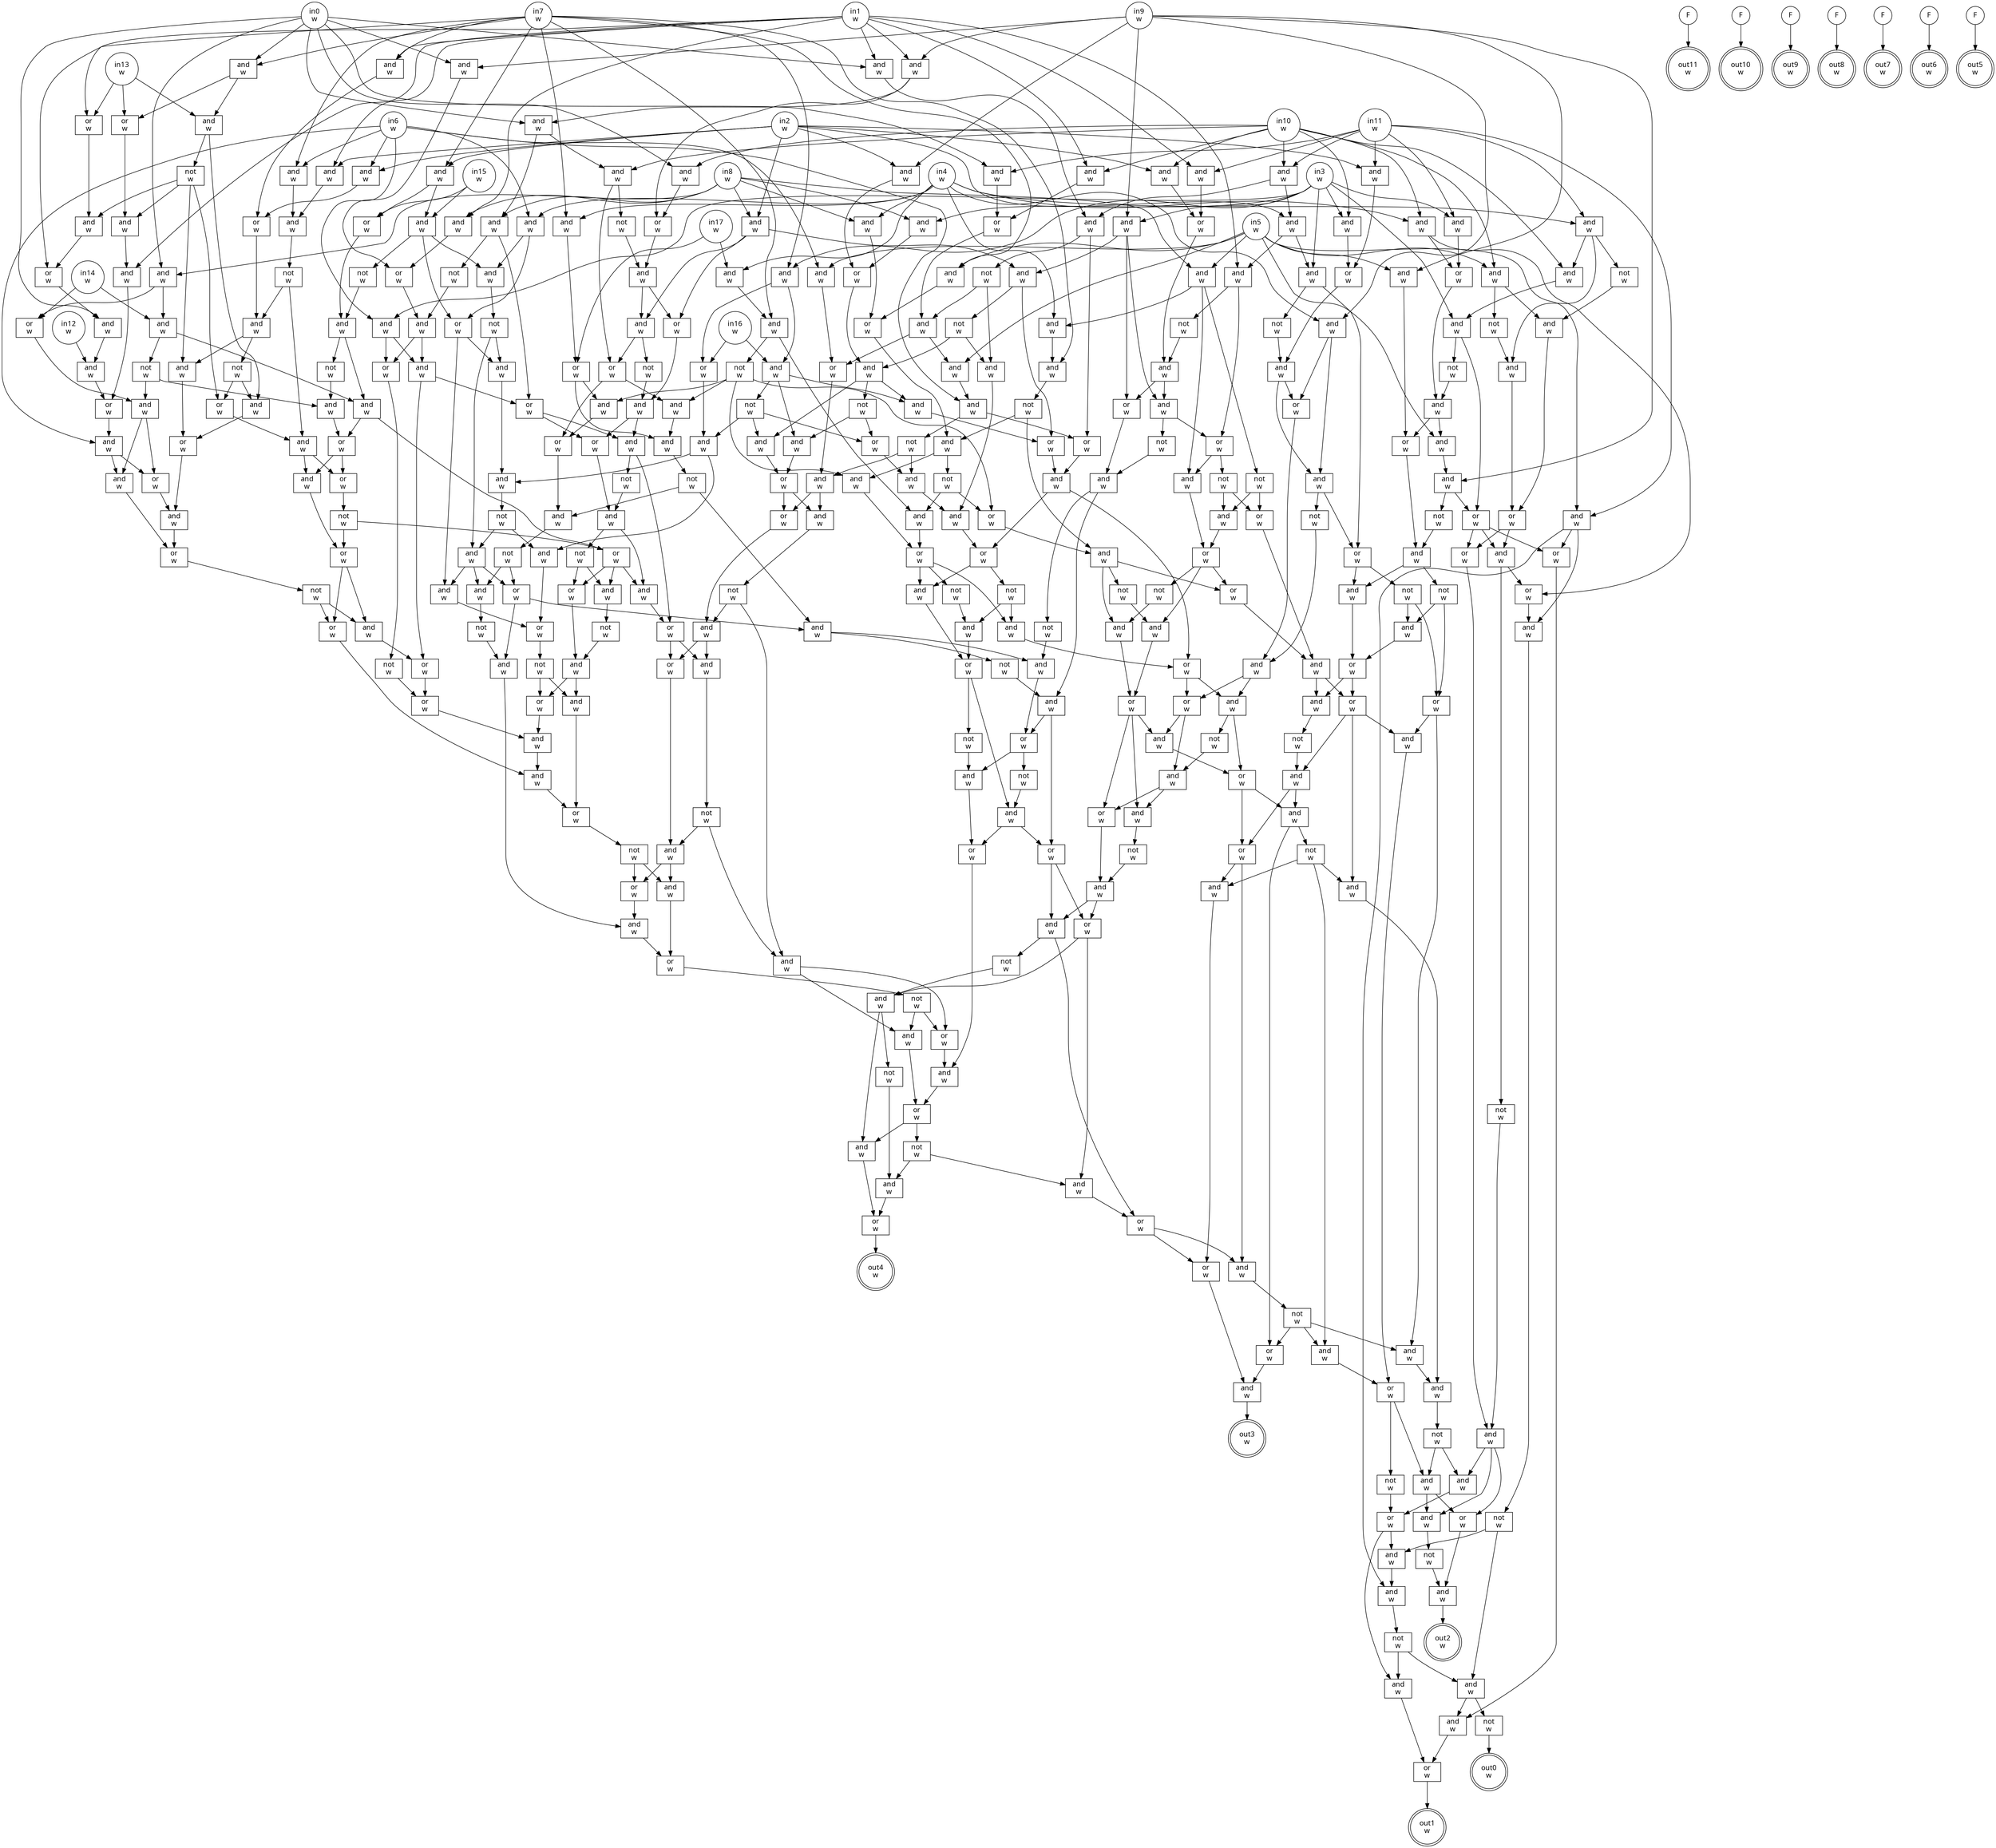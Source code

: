digraph circuit{
	node [style = filled, fillcolor = white,shape=rect, fontname=geneva]
	g0 [label="in0\nw",shape=circle,fillcolor=white]
	g1 [label="in1\nw",shape=circle,fillcolor=white]
	g2 [label="in2\nw",shape=circle,fillcolor=white]
	g3 [label="in3\nw",shape=circle,fillcolor=white]
	g4 [label="in4\nw",shape=circle,fillcolor=white]
	g5 [label="in5\nw",shape=circle,fillcolor=white]
	g6 [label="in6\nw",shape=circle,fillcolor=white]
	g7 [label="in7\nw",shape=circle,fillcolor=white]
	g8 [label="in8\nw",shape=circle,fillcolor=white]
	g9 [label="in9\nw",shape=circle,fillcolor=white]
	g10 [label="in10\nw",shape=circle,fillcolor=white]
	g11 [label="in11\nw",shape=circle,fillcolor=white]
	g12 [label="in12\nw",shape=circle,fillcolor=white]
	g13 [label="in13\nw",shape=circle,fillcolor=white]
	g14 [label="in14\nw",shape=circle,fillcolor=white]
	g15 [label="in15\nw",shape=circle,fillcolor=white]
	g16 [label="in16\nw",shape=circle,fillcolor=white]
	g17 [label="in17\nw",shape=circle,fillcolor=white]
	g18 [label="F",shape=circle,fillcolor=white]
	g19 [label="F",shape=circle,fillcolor=white]
	g20 [label="F",shape=circle,fillcolor=white]
	g21 [label="F",shape=circle,fillcolor=white]
	g22 [label="F",shape=circle,fillcolor=white]
	g23 [label="F",shape=circle,fillcolor=white]
	g24 [label="F",shape=circle,fillcolor=white]
	g25 [label="and\nw",fillcolor=white]
	g26 [label="or\nw",fillcolor=white]
	g27 [label="and\nw",fillcolor=white]
	g28 [label="and\nw",fillcolor=white]
	g29 [label="and\nw",fillcolor=white]
	g30 [label="not\nw",fillcolor=white]
	g31 [label="and\nw",fillcolor=white]
	g32 [label="and\nw",fillcolor=white]
	g33 [label="and\nw",fillcolor=white]
	g34 [label="not\nw",fillcolor=white]
	g35 [label="and\nw",fillcolor=white]
	g36 [label="and\nw",fillcolor=white]
	g37 [label="and\nw",fillcolor=white]
	g38 [label="not\nw",fillcolor=white]
	g39 [label="and\nw",fillcolor=white]
	g40 [label="or\nw",fillcolor=white]
	g41 [label="and\nw",fillcolor=white]
	g42 [label="and\nw",fillcolor=white]
	g43 [label="and\nw",fillcolor=white]
	g44 [label="or\nw",fillcolor=white]
	g45 [label="and\nw",fillcolor=white]
	g46 [label="and\nw",fillcolor=white]
	g47 [label="not\nw",fillcolor=white]
	g48 [label="and\nw",fillcolor=white]
	g49 [label="and\nw",fillcolor=white]
	g50 [label="not\nw",fillcolor=white]
	g51 [label="and\nw",fillcolor=white]
	g52 [label="or\nw",fillcolor=white]
	g53 [label="not\nw",fillcolor=white]
	g54 [label="or\nw",fillcolor=white]
	g55 [label="and\nw",fillcolor=white]
	g56 [label="not\nw",fillcolor=white]
	g57 [label="and\nw",fillcolor=white]
	g58 [label="and\nw",fillcolor=white]
	g59 [label="and\nw",fillcolor=white]
	g60 [label="and\nw",fillcolor=white]
	g61 [label="and\nw",fillcolor=white]
	g62 [label="not\nw",fillcolor=white]
	g63 [label="and\nw",fillcolor=white]
	g64 [label="or\nw",fillcolor=white]
	g65 [label="and\nw",fillcolor=white]
	g66 [label="and\nw",fillcolor=white]
	g67 [label="not\nw",fillcolor=white]
	g68 [label="or\nw",fillcolor=white]
	g69 [label="and\nw",fillcolor=white]
	g70 [label="and\nw",fillcolor=white]
	g71 [label="and\nw",fillcolor=white]
	g72 [label="and\nw",fillcolor=white]
	g73 [label="and\nw",fillcolor=white]
	g74 [label="and\nw",fillcolor=white]
	g75 [label="or\nw",fillcolor=white]
	g76 [label="and\nw",fillcolor=white]
	g77 [label="not\nw",fillcolor=white]
	g78 [label="and\nw",fillcolor=white]
	g79 [label="and\nw",fillcolor=white]
	g80 [label="and\nw",fillcolor=white]
	g81 [label="or\nw",fillcolor=white]
	g82 [label="or\nw",fillcolor=white]
	g83 [label="and\nw",fillcolor=white]
	g84 [label="or\nw",fillcolor=white]
	g85 [label="and\nw",fillcolor=white]
	g86 [label="not\nw",fillcolor=white]
	g87 [label="not\nw",fillcolor=white]
	g88 [label="and\nw",fillcolor=white]
	g89 [label="or\nw",fillcolor=white]
	g90 [label="not\nw",fillcolor=white]
	g91 [label="or\nw",fillcolor=white]
	g92 [label="and\nw",fillcolor=white]
	g93 [label="not\nw",fillcolor=white]
	g94 [label="and\nw",fillcolor=white]
	g95 [label="and\nw",fillcolor=white]
	g96 [label="not\nw",fillcolor=white]
	g97 [label="and\nw",fillcolor=white]
	g98 [label="and\nw",fillcolor=white]
	g99 [label="and\nw",fillcolor=white]
	g100 [label="not\nw",fillcolor=white]
	g101 [label="or\nw",fillcolor=white]
	g102 [label="and\nw",fillcolor=white]
	g103 [label="and\nw",fillcolor=white]
	g104 [label="not\nw",fillcolor=white]
	g105 [label="and\nw",fillcolor=white]
	g106 [label="and\nw",fillcolor=white]
	g107 [label="and\nw",fillcolor=white]
	g108 [label="or\nw",fillcolor=white]
	g109 [label="not\nw",fillcolor=white]
	g110 [label="not\nw",fillcolor=white]
	g111 [label="or\nw",fillcolor=white]
	g112 [label="and\nw",fillcolor=white]
	g113 [label="not\nw",fillcolor=white]
	g114 [label="and\nw",fillcolor=white]
	g115 [label="and\nw",fillcolor=white]
	g116 [label="and\nw",fillcolor=white]
	g117 [label="not\nw",fillcolor=white]
	g118 [label="and\nw",fillcolor=white]
	g119 [label="or\nw",fillcolor=white]
	g120 [label="and\nw",fillcolor=white]
	g121 [label="and\nw",fillcolor=white]
	g122 [label="or\nw",fillcolor=white]
	g123 [label="and\nw",fillcolor=white]
	g124 [label="not\nw",fillcolor=white]
	g125 [label="or\nw",fillcolor=white]
	g126 [label="and\nw",fillcolor=white]
	g127 [label="or\nw",fillcolor=white]
	g128 [label="and\nw",fillcolor=white]
	g129 [label="and\nw",fillcolor=white]
	g130 [label="or\nw",fillcolor=white]
	g131 [label="and\nw",fillcolor=white]
	g132 [label="and\nw",fillcolor=white]
	g133 [label="or\nw",fillcolor=white]
	g134 [label="and\nw",fillcolor=white]
	g135 [label="not\nw",fillcolor=white]
	g136 [label="and\nw",fillcolor=white]
	g137 [label="or\nw",fillcolor=white]
	g138 [label="or\nw",fillcolor=white]
	g139 [label="not\nw",fillcolor=white]
	g140 [label="or\nw",fillcolor=white]
	g141 [label="and\nw",fillcolor=white]
	g142 [label="and\nw",fillcolor=white]
	g143 [label="and\nw",fillcolor=white]
	g144 [label="or\nw",fillcolor=white]
	g145 [label="and\nw",fillcolor=white]
	g146 [label="not\nw",fillcolor=white]
	g147 [label="and\nw",fillcolor=white]
	g148 [label="and\nw",fillcolor=white]
	g149 [label="or\nw",fillcolor=white]
	g150 [label="and\nw",fillcolor=white]
	g151 [label="not\nw",fillcolor=white]
	g152 [label="and\nw",fillcolor=white]
	g153 [label="or\nw",fillcolor=white]
	g154 [label="and\nw",fillcolor=white]
	g155 [label="or\nw",fillcolor=white]
	g156 [label="not\nw",fillcolor=white]
	g157 [label="and\nw",fillcolor=white]
	g158 [label="or\nw",fillcolor=white]
	g159 [label="or\nw",fillcolor=white]
	g160 [label="and\nw",fillcolor=white]
	g161 [label="or\nw",fillcolor=white]
	g162 [label="and\nw",fillcolor=white]
	g163 [label="and\nw",fillcolor=white]
	g164 [label="not\nw",fillcolor=white]
	g165 [label="and\nw",fillcolor=white]
	g166 [label="not\nw",fillcolor=white]
	g167 [label="or\nw",fillcolor=white]
	g168 [label="and\nw",fillcolor=white]
	g169 [label="not\nw",fillcolor=white]
	g170 [label="and\nw",fillcolor=white]
	g171 [label="and\nw",fillcolor=white]
	g172 [label="or\nw",fillcolor=white]
	g173 [label="and\nw",fillcolor=white]
	g174 [label="and\nw",fillcolor=white]
	g175 [label="not\nw",fillcolor=white]
	g176 [label="and\nw",fillcolor=white]
	g177 [label="not\nw",fillcolor=white]
	g178 [label="and\nw",fillcolor=white]
	g179 [label="and\nw",fillcolor=white]
	g180 [label="and\nw",fillcolor=white]
	g181 [label="not\nw",fillcolor=white]
	g182 [label="and\nw",fillcolor=white]
	g183 [label="not\nw",fillcolor=white]
	g184 [label="and\nw",fillcolor=white]
	g185 [label="or\nw",fillcolor=white]
	g186 [label="and\nw",fillcolor=white]
	g187 [label="and\nw",fillcolor=white]
	g188 [label="or\nw",fillcolor=white]
	g189 [label="and\nw",fillcolor=white]
	g190 [label="and\nw",fillcolor=white]
	g191 [label="not\nw",fillcolor=white]
	g192 [label="or\nw",fillcolor=white]
	g193 [label="and\nw",fillcolor=white]
	g194 [label="not\nw",fillcolor=white]
	g195 [label="or\nw",fillcolor=white]
	g196 [label="and\nw",fillcolor=white]
	g197 [label="and\nw",fillcolor=white]
	g198 [label="not\nw",fillcolor=white]
	g199 [label="and\nw",fillcolor=white]
	g200 [label="or\nw",fillcolor=white]
	g201 [label="not\nw",fillcolor=white]
	g202 [label="and\nw",fillcolor=white]
	g203 [label="not\nw",fillcolor=white]
	g204 [label="and\nw",fillcolor=white]
	g205 [label="not\nw",fillcolor=white]
	g206 [label="or\nw",fillcolor=white]
	g207 [label="and\nw",fillcolor=white]
	g208 [label="and\nw",fillcolor=white]
	g209 [label="or\nw",fillcolor=white]
	g210 [label="and\nw",fillcolor=white]
	g211 [label="and\nw",fillcolor=white]
	g212 [label="not\nw",fillcolor=white]
	g213 [label="and\nw",fillcolor=white]
	g214 [label="and\nw",fillcolor=white]
	g215 [label="and\nw",fillcolor=white]
	g216 [label="or\nw",fillcolor=white]
	g217 [label="and\nw",fillcolor=white]
	g218 [label="not\nw",fillcolor=white]
	g219 [label="and\nw",fillcolor=white]
	g220 [label="or\nw",fillcolor=white]
	g221 [label="and\nw",fillcolor=white]
	g222 [label="and\nw",fillcolor=white]
	g223 [label="not\nw",fillcolor=white]
	g224 [label="or\nw",fillcolor=white]
	g225 [label="and\nw",fillcolor=white]
	g226 [label="and\nw",fillcolor=white]
	g227 [label="and\nw",fillcolor=white]
	g228 [label="or\nw",fillcolor=white]
	g229 [label="and\nw",fillcolor=white]
	g230 [label="not\nw",fillcolor=white]
	g231 [label="and\nw",fillcolor=white]
	g232 [label="or\nw",fillcolor=white]
	g233 [label="and\nw",fillcolor=white]
	g234 [label="or\nw",fillcolor=white]
	g235 [label="not\nw",fillcolor=white]
	g236 [label="and\nw",fillcolor=white]
	g237 [label="or\nw",fillcolor=white]
	g238 [label="and\nw",fillcolor=white]
	g239 [label="or\nw",fillcolor=white]
	g240 [label="and\nw",fillcolor=white]
	g241 [label="not\nw",fillcolor=white]
	g242 [label="or\nw",fillcolor=white]
	g243 [label="and\nw",fillcolor=white]
	g244 [label="and\nw",fillcolor=white]
	g245 [label="not\nw",fillcolor=white]
	g246 [label="or\nw",fillcolor=white]
	g247 [label="and\nw",fillcolor=white]
	g248 [label="or\nw",fillcolor=white]
	g249 [label="and\nw",fillcolor=white]
	g250 [label="not\nw",fillcolor=white]
	g251 [label="and\nw",fillcolor=white]
	g252 [label="not\nw",fillcolor=white]
	g253 [label="and\nw",fillcolor=white]
	g254 [label="or\nw",fillcolor=white]
	g255 [label="and\nw",fillcolor=white]
	g256 [label="not\nw",fillcolor=white]
	g257 [label="and\nw",fillcolor=white]
	g258 [label="or\nw",fillcolor=white]
	g259 [label="and\nw",fillcolor=white]
	g260 [label="and\nw",fillcolor=white]
	g261 [label="and\nw",fillcolor=white]
	g262 [label="and\nw",fillcolor=white]
	g263 [label="not\nw",fillcolor=white]
	g264 [label="and\nw",fillcolor=white]
	g265 [label="or\nw",fillcolor=white]
	g266 [label="or\nw",fillcolor=white]
	g267 [label="and\nw",fillcolor=white]
	g268 [label="and\nw",fillcolor=white]
	g269 [label="and\nw",fillcolor=white]
	g270 [label="and\nw",fillcolor=white]
	g271 [label="not\nw",fillcolor=white]
	g272 [label="or\nw",fillcolor=white]
	g273 [label="and\nw",fillcolor=white]
	g274 [label="or\nw",fillcolor=white]
	g275 [label="not\nw",fillcolor=white]
	g276 [label="or\nw",fillcolor=white]
	g277 [label="and\nw",fillcolor=white]
	g278 [label="or\nw",fillcolor=white]
	g279 [label="and\nw",fillcolor=white]
	g280 [label="or\nw",fillcolor=white]
	g281 [label="and\nw",fillcolor=white]
	g282 [label="or\nw",fillcolor=white]
	g283 [label="or\nw",fillcolor=white]
	g284 [label="and\nw",fillcolor=white]
	g285 [label="and\nw",fillcolor=white]
	g286 [label="and\nw",fillcolor=white]
	g287 [label="or\nw",fillcolor=white]
	g288 [label="and\nw",fillcolor=white]
	g289 [label="and\nw",fillcolor=white]
	g290 [label="or\nw",fillcolor=white]
	g291 [label="and\nw",fillcolor=white]
	g292 [label="not\nw",fillcolor=white]
	g293 [label="or\nw",fillcolor=white]
	g294 [label="and\nw",fillcolor=white]
	g295 [label="and\nw",fillcolor=white]
	g296 [label="or\nw",fillcolor=white]
	g297 [label="and\nw",fillcolor=white]
	g298 [label="not\nw",fillcolor=white]
	g299 [label="and\nw",fillcolor=white]
	g300 [label="or\nw",fillcolor=white]
	g301 [label="and\nw",fillcolor=white]
	g302 [label="not\nw",fillcolor=white]
	g303 [label="or\nw",fillcolor=white]
	g304 [label="and\nw",fillcolor=white]
	g305 [label="not\nw",fillcolor=white]
	g306 [label="and\nw",fillcolor=white]
	g307 [label="or\nw",fillcolor=white]
	g308 [label="and\nw",fillcolor=white]
	g309 [label="or\nw",fillcolor=white]
	g310 [label="not\nw",fillcolor=white]
	g311 [label="and\nw",fillcolor=white]
	g312 [label="and\nw",fillcolor=white]
	g313 [label="or\nw",fillcolor=white]
	g314 [label="and\nw",fillcolor=white]
	g315 [label="or\nw",fillcolor=white]
	g316 [label="and\nw",fillcolor=white]
	g317 [label="and\nw",fillcolor=white]
	g318 [label="or\nw",fillcolor=white]
	g319 [label="not\nw",fillcolor=white]
	g320 [label="and\nw",fillcolor=white]
	g321 [label="or\nw",fillcolor=white]
	g322 [label="or\nw",fillcolor=white]
	g323 [label="and\nw",fillcolor=white]
	g324 [label="or\nw",fillcolor=white]
	g325 [label="and\nw",fillcolor=white]
	g326 [label="or\nw",fillcolor=white]
	g327 [label="not\nw",fillcolor=white]
	g328 [label="or\nw",fillcolor=white]
	g329 [label="and\nw",fillcolor=white]
	g330 [label="and\nw",fillcolor=white]
	g331 [label="or\nw",fillcolor=white]
	g332 [label="not\nw",fillcolor=white]
	g333 [label="or\nw",fillcolor=white]
	g334 [label="and\nw",fillcolor=white]
	g335 [label="and\nw",fillcolor=white]
	g336 [label="or\nw",fillcolor=white]
	g337 [label="and\nw",fillcolor=white]
	g338 [label="not\nw",fillcolor=white]
	g339 [label="and\nw",fillcolor=white]
	g340 [label="or\nw",fillcolor=white]
	g341 [label="and\nw",fillcolor=white]
	g342 [label="or\nw",fillcolor=white]
	g343 [label="and\nw",fillcolor=white]
	g344 [label="not\nw",fillcolor=white]
	g345 [label="or\nw",fillcolor=white]
	g346 [label="and\nw",fillcolor=white]
	g347 [label="and\nw",fillcolor=white]
	g348 [label="not\nw",fillcolor=white]
	g349 [label="and\nw",fillcolor=white]
	g350 [label="and\nw",fillcolor=white]
	g351 [label="or\nw",fillcolor=white]
	g352 [label="and\nw",fillcolor=white]
	g353 [label="or\nw",fillcolor=white]
	g354 [label="and\nw",fillcolor=white]
	g355 [label="not\nw",fillcolor=white]
	g356 [label="and\nw",fillcolor=white]
	g357 [label="not\nw",fillcolor=white]
	g358 [label="or\nw",fillcolor=white]
	g359 [label="and\nw",fillcolor=white]
	g360 [label="and\nw",fillcolor=white]
	g361 [label="not\nw",fillcolor=white]
	g362 [label="and\nw",fillcolor=white]
	g363 [label="and\nw",fillcolor=white]
	g364 [label="not\nw",fillcolor=white]
	g365 [label="and\nw",fillcolor=white]
	g366 [label="or\nw",fillcolor=white]
	g367 [label="or\nw",fillcolor=white]
	g368 [label="and\nw",fillcolor=white]
	g369 [label="out0\nw",shape=doublecircle,fillcolor=white]
	g370 [label="out1\nw",shape=doublecircle,fillcolor=white]
	g371 [label="out2\nw",shape=doublecircle,fillcolor=white]
	g372 [label="out3\nw",shape=doublecircle,fillcolor=white]
	g373 [label="out4\nw",shape=doublecircle,fillcolor=white]
	g374 [label="out5\nw",shape=doublecircle,fillcolor=white]
	g375 [label="out6\nw",shape=doublecircle,fillcolor=white]
	g376 [label="out7\nw",shape=doublecircle,fillcolor=white]
	g377 [label="out8\nw",shape=doublecircle,fillcolor=white]
	g378 [label="out9\nw",shape=doublecircle,fillcolor=white]
	g379 [label="out10\nw",shape=doublecircle,fillcolor=white]
	g380 [label="out11\nw",shape=doublecircle,fillcolor=white]
	edge [fontname=Geneva,fontcolor=forestgreen]
	g0->g179
	g0->g184
	g0->g208
	g0->g210
	g0->g260
	g0->g268
	g0->g286
	g0->g311
	g1->g142
	g1->g143
	g1->g145
	g1->g170
	g1->g171
	g1->g173
	g1->g178
	g1->g210
	g1->g282
	g1->g285
	g2->g94
	g2->g97
	g2->g114
	g2->g115
	g2->g118
	g2->g128
	g2->g129
	g2->g173
	g3->g65
	g3->g70
	g3->g71
	g3->g72
	g3->g73
	g3->g74
	g3->g76
	g3->g116
	g4->g36
	g4->g39
	g4->g42
	g4->g43
	g4->g45
	g4->g57
	g4->g58
	g4->g59
	g5->g28
	g5->g29
	g5->g31
	g5->g32
	g5->g33
	g5->g35
	g5->g79
	g5->g214
	g6->g27
	g6->g31
	g6->g42
	g6->g72
	g6->g128
	g6->g215
	g6->g314
	g7->g26
	g7->g27
	g7->g28
	g7->g37
	g7->g39
	g7->g46
	g7->g65
	g7->g97
	g7->g171
	g7->g268
	g8->g29
	g8->g43
	g8->g71
	g8->g94
	g8->g178
	g8->g182
	g8->g260
	g9->g32
	g9->g57
	g9->g70
	g9->g80
	g9->g118
	g9->g142
	g9->g286
	g10->g25
	g10->g33
	g10->g58
	g10->g60
	g10->g73
	g10->g114
	g10->g170
	g10->g180
	g10->g184
	g11->g25
	g11->g35
	g11->g59
	g11->g74
	g11->g129
	g11->g143
	g11->g208
	g12->g312
	g13->g26
	g13->g269
	g13->g283
	g14->g261
	g14->g266
	g15->g98
	g15->g111
	g16->g66
	g16->g68
	g17->g36
	g17->g40
	g18->g380
	g19->g379
	g20->g378
	g21->g377
	g22->g376
	g23->g375
	g24->g374
	g25->g115
	g25->g211
	g26->g281
	g27->g174
	g28->g44
	g29->g30
	g29->g45
	g29->g150
	g30->g152
	g30->g159
	g31->g220
	g32->g91
	g33->g34
	g33->g63
	g34->g61
	g35->g85
	g35->g89
	g35->g360
	g36->g37
	g37->g38
	g37->g51
	g38->g41
	g38->g49
	g38->g54
	g38->g189
	g39->g40
	g40->g41
	g40->g190
	g41->g192
	g42->g99
	g42->g101
	g43->g44
	g44->g48
	g45->g46
	g46->g47
	g47->g48
	g47->g55
	g48->g49
	g48->g50
	g49->g52
	g50->g51
	g50->g54
	g51->g52
	g52->g53
	g52->g229
	g52->g238
	g53->g231
	g54->g55
	g55->g56
	g55->g155
	g55->g157
	g56->g154
	g57->g132
	g57->g140
	g58->g75
	g58->g84
	g59->g60
	g59->g61
	g59->g62
	g60->g76
	g61->g64
	g62->g63
	g63->g64
	g64->g82
	g64->g83
	g65->g66
	g65->g68
	g66->g67
	g66->g121
	g66->g126
	g67->g69
	g67->g123
	g67->g125
	g68->g69
	g69->g103
	g69->g106
	g70->g95
	g70->g148
	g70->g167
	g71->g119
	g72->g289
	g72->g309
	g73->g130
	g74->g75
	g75->g78
	g76->g77
	g76->g81
	g77->g78
	g78->g79
	g78->g91
	g79->g80
	g80->g81
	g80->g90
	g81->g82
	g81->g83
	g81->g89
	g82->g88
	g83->g84
	g83->g87
	g84->g85
	g85->g86
	g86->g359
	g86->g362
	g87->g88
	g88->g349
	g88->g353
	g88->g354
	g89->g363
	g90->g92
	g91->g92
	g92->g93
	g92->g134
	g93->g136
	g93->g138
	g94->g95
	g94->g187
	g94->g206
	g95->g96
	g95->g122
	g96->g120
	g96->g226
	g97->g98
	g97->g111
	g98->g99
	g98->g101
	g98->g110
	g99->g100
	g100->g102
	g100->g105
	g101->g102
	g101->g107
	g102->g103
	g103->g104
	g104->g105
	g104->g106
	g105->g107
	g105->g195
	g105->g202
	g106->g108
	g107->g108
	g108->g109
	g109->g307
	g109->g308
	g110->g112
	g111->g112
	g112->g113
	g112->g262
	g113->g264
	g114->g144
	g115->g116
	g115->g145
	g116->g117
	g116->g133
	g117->g131
	g118->g119
	g119->g120
	g120->g121
	g120->g123
	g120->g124
	g121->g122
	g122->g217
	g123->g127
	g124->g125
	g124->g126
	g125->g219
	g126->g127
	g127->g222
	g127->g224
	g128->g172
	g129->g130
	g130->g131
	g131->g132
	g131->g140
	g132->g133
	g132->g139
	g133->g134
	g133->g135
	g134->g137
	g135->g136
	g135->g138
	g136->g137
	g137->g161
	g137->g163
	g138->g162
	g138->g346
	g139->g141
	g140->g141
	g141->g240
	g141->g242
	g142->g179
	g142->g185
	g143->g144
	g144->g147
	g145->g146
	g145->g149
	g146->g147
	g147->g148
	g147->g167
	g148->g149
	g148->g166
	g149->g150
	g149->g151
	g150->g153
	g151->g152
	g151->g159
	g152->g153
	g153->g154
	g153->g155
	g153->g156
	g154->g158
	g155->g160
	g156->g157
	g157->g158
	g158->g244
	g158->g246
	g158->g253
	g159->g160
	g160->g161
	g160->g163
	g161->g162
	g161->g165
	g161->g257
	g162->g351
	g163->g164
	g164->g165
	g165->g255
	g165->g258
	g166->g168
	g167->g168
	g168->g169
	g168->g199
	g169->g197
	g170->g209
	g171->g172
	g172->g176
	g173->g174
	g174->g175
	g175->g176
	g175->g273
	g176->g177
	g176->g279
	g177->g270
	g177->g272
	g178->g287
	g179->g180
	g179->g182
	g180->g181
	g180->g188
	g181->g186
	g182->g183
	g182->g290
	g183->g288
	g184->g185
	g185->g186
	g186->g187
	g186->g206
	g187->g188
	g187->g205
	g188->g189
	g188->g192
	g189->g190
	g190->g191
	g191->g193
	g191->g196
	g192->g193
	g193->g194
	g194->g195
	g194->g202
	g195->g196
	g195->g204
	g196->g197
	g196->g198
	g197->g200
	g198->g199
	g199->g200
	g199->g234
	g200->g201
	g200->g236
	g201->g233
	g202->g203
	g203->g204
	g204->g329
	g205->g207
	g206->g207
	g207->g291
	g207->g293
	g208->g209
	g209->g213
	g210->g211
	g211->g212
	g211->g216
	g212->g213
	g212->g226
	g213->g214
	g213->g220
	g214->g215
	g215->g216
	g215->g218
	g216->g217
	g217->g228
	g217->g239
	g218->g219
	g218->g221
	g219->g227
	g220->g221
	g221->g222
	g221->g224
	g222->g223
	g223->g225
	g223->g299
	g224->g225
	g225->g297
	g225->g300
	g226->g227
	g227->g228
	g228->g229
	g228->g230
	g229->g232
	g230->g231
	g230->g238
	g231->g232
	g232->g233
	g232->g235
	g233->g234
	g233->g237
	g234->g248
	g234->g249
	g235->g236
	g236->g237
	g237->g334
	g238->g239
	g239->g240
	g239->g242
	g240->g241
	g240->g254
	g241->g243
	g242->g243
	g242->g253
	g243->g244
	g243->g246
	g244->g245
	g245->g247
	g246->g247
	g247->g248
	g247->g249
	g248->g251
	g248->g341
	g249->g250
	g249->g342
	g250->g251
	g251->g252
	g251->g337
	g252->g339
	g253->g254
	g254->g255
	g254->g258
	g255->g256
	g255->g345
	g256->g257
	g256->g259
	g256->g350
	g257->g347
	g258->g259
	g258->g343
	g259->g367
	g260->g261
	g260->g266
	g261->g262
	g261->g263
	g262->g265
	g262->g276
	g263->g264
	g263->g267
	g264->g265
	g265->g274
	g265->g277
	g266->g267
	g267->g315
	g267->g317
	g268->g269
	g268->g283
	g269->g270
	g269->g271
	g270->g280
	g271->g272
	g271->g279
	g271->g281
	g271->g284
	g272->g273
	g273->g274
	g273->g277
	g274->g275
	g275->g276
	g275->g278
	g276->g295
	g276->g303
	g276->g304
	g277->g278
	g278->g320
	g278->g324
	g279->g280
	g280->g316
	g281->g282
	g282->g311
	g283->g284
	g284->g285
	g285->g313
	g286->g287
	g287->g288
	g288->g289
	g288->g309
	g289->g290
	g289->g321
	g290->g291
	g290->g293
	g291->g292
	g291->g296
	g292->g294
	g293->g294
	g294->g295
	g294->g302
	g295->g296
	g296->g297
	g296->g300
	g297->g298
	g298->g299
	g298->g301
	g299->g333
	g299->g335
	g300->g301
	g301->g328
	g301->g330
	g302->g303
	g302->g304
	g303->g306
	g304->g305
	g305->g306
	g306->g307
	g306->g308
	g307->g323
	g308->g326
	g309->g310
	g310->g322
	g311->g312
	g312->g313
	g313->g314
	g314->g315
	g314->g317
	g315->g316
	g316->g318
	g317->g318
	g318->g319
	g319->g320
	g319->g324
	g320->g321
	g321->g322
	g322->g323
	g323->g325
	g324->g325
	g325->g326
	g326->g327
	g327->g328
	g327->g330
	g328->g329
	g329->g331
	g330->g331
	g331->g332
	g332->g333
	g332->g335
	g333->g334
	g334->g336
	g335->g336
	g336->g337
	g336->g338
	g337->g340
	g338->g339
	g338->g341
	g339->g340
	g340->g373
	g341->g342
	g342->g343
	g342->g367
	g343->g344
	g344->g345
	g344->g346
	g344->g350
	g345->g368
	g346->g347
	g347->g348
	g348->g349
	g348->g352
	g349->g358
	g350->g351
	g351->g352
	g351->g357
	g352->g353
	g352->g354
	g353->g356
	g354->g355
	g355->g356
	g356->g371
	g357->g358
	g358->g359
	g358->g365
	g359->g360
	g360->g361
	g361->g362
	g361->g365
	g362->g363
	g362->g364
	g363->g366
	g364->g369
	g365->g366
	g366->g370
	g367->g368
	g368->g372
}